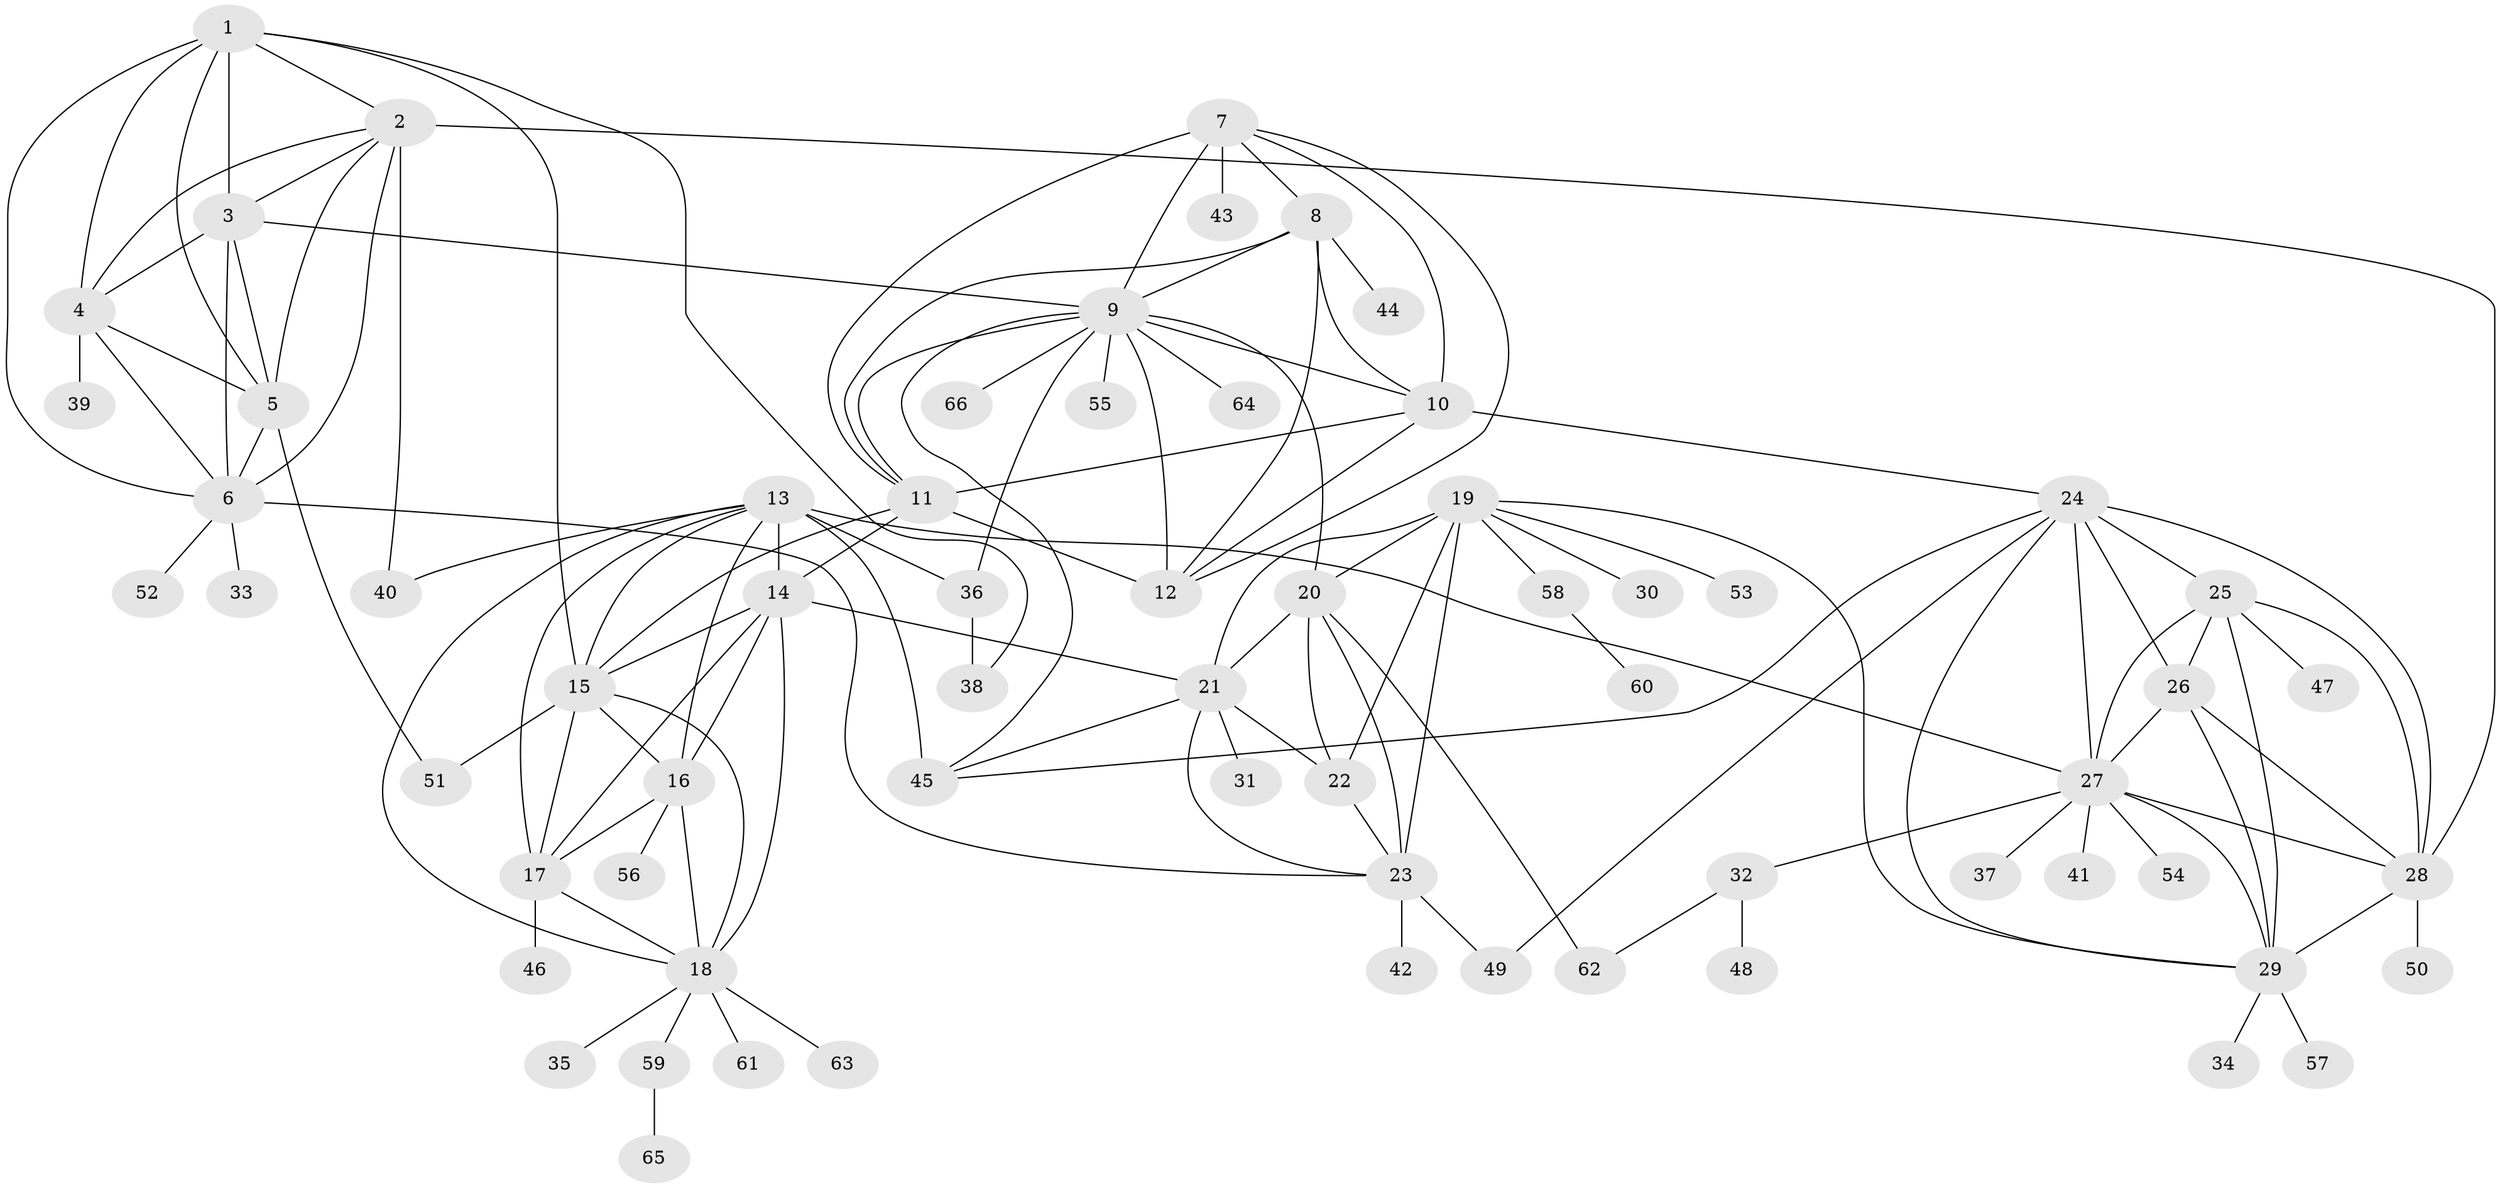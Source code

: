 // original degree distribution, {8: 0.04580152671755725, 13: 0.022900763358778626, 7: 0.05343511450381679, 9: 0.061068702290076333, 10: 0.015267175572519083, 6: 0.007633587786259542, 5: 0.015267175572519083, 12: 0.007633587786259542, 11: 0.007633587786259542, 2: 0.12213740458015267, 4: 0.007633587786259542, 1: 0.6106870229007634, 3: 0.022900763358778626}
// Generated by graph-tools (version 1.1) at 2025/37/03/09/25 02:37:32]
// undirected, 66 vertices, 127 edges
graph export_dot {
graph [start="1"]
  node [color=gray90,style=filled];
  1;
  2;
  3;
  4;
  5;
  6;
  7;
  8;
  9;
  10;
  11;
  12;
  13;
  14;
  15;
  16;
  17;
  18;
  19;
  20;
  21;
  22;
  23;
  24;
  25;
  26;
  27;
  28;
  29;
  30;
  31;
  32;
  33;
  34;
  35;
  36;
  37;
  38;
  39;
  40;
  41;
  42;
  43;
  44;
  45;
  46;
  47;
  48;
  49;
  50;
  51;
  52;
  53;
  54;
  55;
  56;
  57;
  58;
  59;
  60;
  61;
  62;
  63;
  64;
  65;
  66;
  1 -- 2 [weight=1.0];
  1 -- 3 [weight=1.0];
  1 -- 4 [weight=1.0];
  1 -- 5 [weight=1.0];
  1 -- 6 [weight=1.0];
  1 -- 15 [weight=1.0];
  1 -- 38 [weight=1.0];
  2 -- 3 [weight=1.0];
  2 -- 4 [weight=1.0];
  2 -- 5 [weight=1.0];
  2 -- 6 [weight=1.0];
  2 -- 28 [weight=1.0];
  2 -- 40 [weight=6.0];
  3 -- 4 [weight=1.0];
  3 -- 5 [weight=1.0];
  3 -- 6 [weight=1.0];
  3 -- 9 [weight=1.0];
  4 -- 5 [weight=1.0];
  4 -- 6 [weight=1.0];
  4 -- 39 [weight=2.0];
  5 -- 6 [weight=1.0];
  5 -- 51 [weight=1.0];
  6 -- 23 [weight=1.0];
  6 -- 33 [weight=1.0];
  6 -- 52 [weight=1.0];
  7 -- 8 [weight=1.0];
  7 -- 9 [weight=1.0];
  7 -- 10 [weight=1.0];
  7 -- 11 [weight=1.0];
  7 -- 12 [weight=1.0];
  7 -- 43 [weight=4.0];
  8 -- 9 [weight=1.0];
  8 -- 10 [weight=1.0];
  8 -- 11 [weight=1.0];
  8 -- 12 [weight=1.0];
  8 -- 44 [weight=3.0];
  9 -- 10 [weight=1.0];
  9 -- 11 [weight=1.0];
  9 -- 12 [weight=1.0];
  9 -- 20 [weight=1.0];
  9 -- 36 [weight=1.0];
  9 -- 45 [weight=1.0];
  9 -- 55 [weight=1.0];
  9 -- 64 [weight=1.0];
  9 -- 66 [weight=1.0];
  10 -- 11 [weight=1.0];
  10 -- 12 [weight=1.0];
  10 -- 24 [weight=1.0];
  11 -- 12 [weight=3.0];
  11 -- 14 [weight=1.0];
  11 -- 15 [weight=1.0];
  13 -- 14 [weight=1.0];
  13 -- 15 [weight=1.0];
  13 -- 16 [weight=1.0];
  13 -- 17 [weight=1.0];
  13 -- 18 [weight=1.0];
  13 -- 27 [weight=1.0];
  13 -- 36 [weight=1.0];
  13 -- 40 [weight=1.0];
  13 -- 45 [weight=4.0];
  14 -- 15 [weight=1.0];
  14 -- 16 [weight=1.0];
  14 -- 17 [weight=1.0];
  14 -- 18 [weight=1.0];
  14 -- 21 [weight=1.0];
  15 -- 16 [weight=1.0];
  15 -- 17 [weight=1.0];
  15 -- 18 [weight=1.0];
  15 -- 51 [weight=1.0];
  16 -- 17 [weight=1.0];
  16 -- 18 [weight=1.0];
  16 -- 56 [weight=1.0];
  17 -- 18 [weight=1.0];
  17 -- 46 [weight=1.0];
  18 -- 35 [weight=1.0];
  18 -- 59 [weight=1.0];
  18 -- 61 [weight=1.0];
  18 -- 63 [weight=1.0];
  19 -- 20 [weight=2.0];
  19 -- 21 [weight=2.0];
  19 -- 22 [weight=5.0];
  19 -- 23 [weight=2.0];
  19 -- 29 [weight=1.0];
  19 -- 30 [weight=1.0];
  19 -- 53 [weight=1.0];
  19 -- 58 [weight=1.0];
  20 -- 21 [weight=1.0];
  20 -- 22 [weight=1.0];
  20 -- 23 [weight=1.0];
  20 -- 62 [weight=2.0];
  21 -- 22 [weight=1.0];
  21 -- 23 [weight=1.0];
  21 -- 31 [weight=1.0];
  21 -- 45 [weight=1.0];
  22 -- 23 [weight=1.0];
  23 -- 42 [weight=4.0];
  23 -- 49 [weight=1.0];
  24 -- 25 [weight=1.0];
  24 -- 26 [weight=3.0];
  24 -- 27 [weight=1.0];
  24 -- 28 [weight=1.0];
  24 -- 29 [weight=1.0];
  24 -- 45 [weight=1.0];
  24 -- 49 [weight=1.0];
  25 -- 26 [weight=1.0];
  25 -- 27 [weight=1.0];
  25 -- 28 [weight=1.0];
  25 -- 29 [weight=1.0];
  25 -- 47 [weight=1.0];
  26 -- 27 [weight=1.0];
  26 -- 28 [weight=1.0];
  26 -- 29 [weight=1.0];
  27 -- 28 [weight=1.0];
  27 -- 29 [weight=1.0];
  27 -- 32 [weight=1.0];
  27 -- 37 [weight=1.0];
  27 -- 41 [weight=1.0];
  27 -- 54 [weight=1.0];
  28 -- 29 [weight=1.0];
  28 -- 50 [weight=1.0];
  29 -- 34 [weight=1.0];
  29 -- 57 [weight=1.0];
  32 -- 48 [weight=1.0];
  32 -- 62 [weight=1.0];
  36 -- 38 [weight=2.0];
  58 -- 60 [weight=1.0];
  59 -- 65 [weight=1.0];
}
